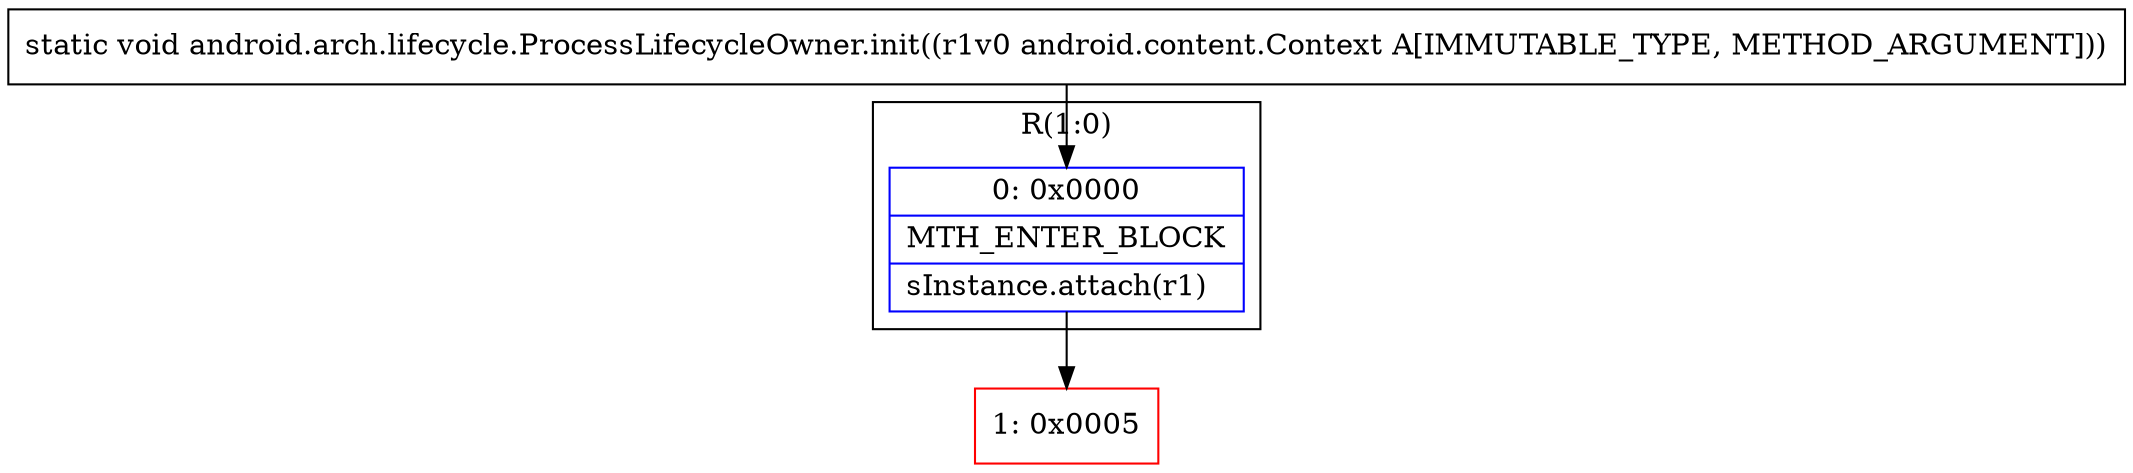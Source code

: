 digraph "CFG forandroid.arch.lifecycle.ProcessLifecycleOwner.init(Landroid\/content\/Context;)V" {
subgraph cluster_Region_1678034576 {
label = "R(1:0)";
node [shape=record,color=blue];
Node_0 [shape=record,label="{0\:\ 0x0000|MTH_ENTER_BLOCK\l|sInstance.attach(r1)\l}"];
}
Node_1 [shape=record,color=red,label="{1\:\ 0x0005}"];
MethodNode[shape=record,label="{static void android.arch.lifecycle.ProcessLifecycleOwner.init((r1v0 android.content.Context A[IMMUTABLE_TYPE, METHOD_ARGUMENT])) }"];
MethodNode -> Node_0;
Node_0 -> Node_1;
}

